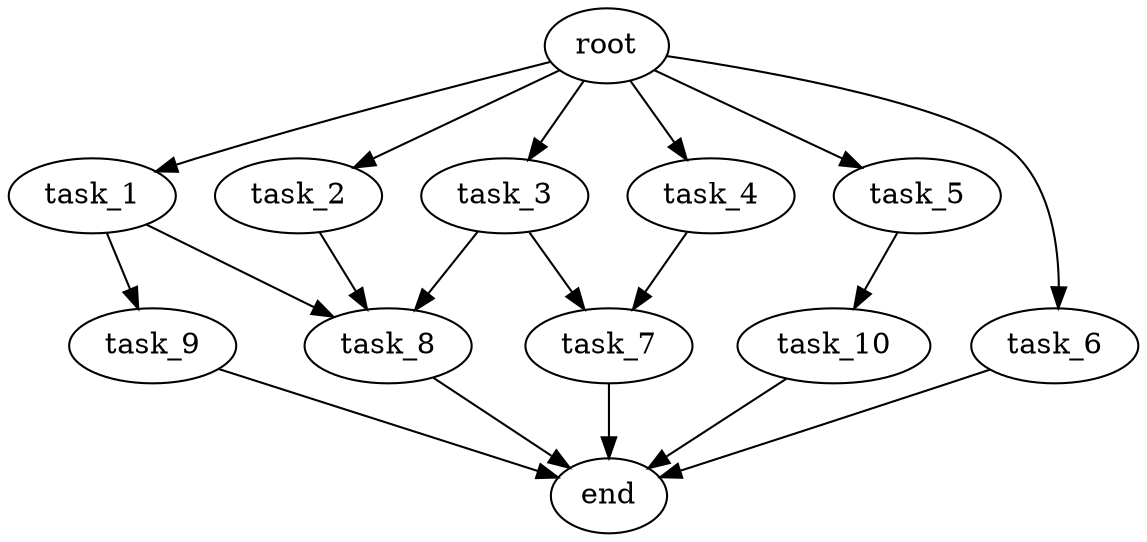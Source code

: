 digraph G {
  root [size="0.000000e+00"];
  task_1 [size="4.695435e+10"];
  task_2 [size="8.397472e+10"];
  task_3 [size="9.143391e+10"];
  task_4 [size="3.707679e+10"];
  task_5 [size="4.139888e+10"];
  task_6 [size="5.625685e+10"];
  task_7 [size="2.213520e+10"];
  task_8 [size="1.460081e+10"];
  task_9 [size="2.608480e+10"];
  task_10 [size="9.347648e+10"];
  end [size="0.000000e+00"];

  root -> task_1 [size="1.000000e-12"];
  root -> task_2 [size="1.000000e-12"];
  root -> task_3 [size="1.000000e-12"];
  root -> task_4 [size="1.000000e-12"];
  root -> task_5 [size="1.000000e-12"];
  root -> task_6 [size="1.000000e-12"];
  task_1 -> task_8 [size="4.866937e+07"];
  task_1 -> task_9 [size="2.608480e+08"];
  task_2 -> task_8 [size="4.866937e+07"];
  task_3 -> task_7 [size="1.106760e+08"];
  task_3 -> task_8 [size="4.866937e+07"];
  task_4 -> task_7 [size="1.106760e+08"];
  task_5 -> task_10 [size="9.347648e+08"];
  task_6 -> end [size="1.000000e-12"];
  task_7 -> end [size="1.000000e-12"];
  task_8 -> end [size="1.000000e-12"];
  task_9 -> end [size="1.000000e-12"];
  task_10 -> end [size="1.000000e-12"];
}
